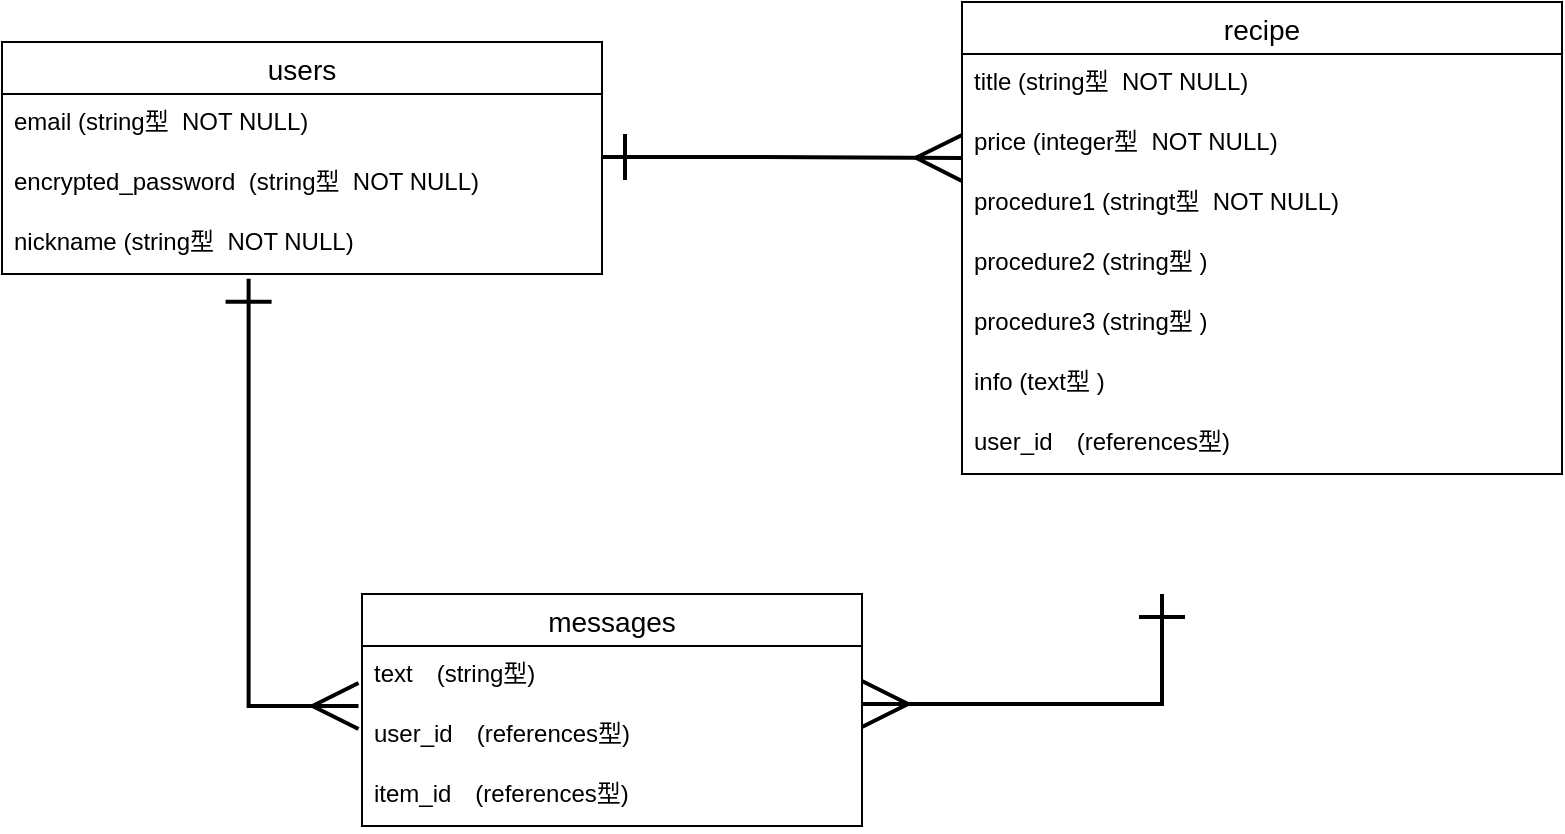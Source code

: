 <mxfile>
    <diagram id="FeykMf4rf8DvaXLAQlI2" name="ページ1">
        <mxGraphModel dx="255" dy="517" grid="1" gridSize="10" guides="1" tooltips="1" connect="1" arrows="1" fold="1" page="1" pageScale="1" pageWidth="827" pageHeight="1169" math="0" shadow="0">
            <root>
                <mxCell id="0"/>
                <mxCell id="1" parent="0"/>
                <mxCell id="28" value="users" style="swimlane;fontStyle=0;childLayout=stackLayout;horizontal=1;startSize=26;horizontalStack=0;resizeParent=1;resizeParentMax=0;resizeLast=0;collapsible=1;marginBottom=0;align=center;fontSize=14;" parent="1" vertex="1">
                    <mxGeometry x="20" y="100" width="300" height="116" as="geometry">
                        <mxRectangle x="50" y="80" width="60" height="26" as="alternateBounds"/>
                    </mxGeometry>
                </mxCell>
                <mxCell id="30" value="email (string型  NOT NULL)" style="text;strokeColor=none;fillColor=none;spacingLeft=4;spacingRight=4;overflow=hidden;rotatable=0;points=[[0,0.5],[1,0.5]];portConstraint=eastwest;fontSize=12;" parent="28" vertex="1">
                    <mxGeometry y="26" width="300" height="30" as="geometry"/>
                </mxCell>
                <mxCell id="31" value="encrypted_password  (string型  NOT NULL)" style="text;strokeColor=none;fillColor=none;spacingLeft=4;spacingRight=4;overflow=hidden;rotatable=0;points=[[0,0.5],[1,0.5]];portConstraint=eastwest;fontSize=12;" parent="28" vertex="1">
                    <mxGeometry y="56" width="300" height="30" as="geometry"/>
                </mxCell>
                <mxCell id="29" value="nickname (string型  NOT NULL)" style="text;strokeColor=none;fillColor=none;spacingLeft=4;spacingRight=4;overflow=hidden;rotatable=0;points=[[0,0.5],[1,0.5]];portConstraint=eastwest;fontSize=12;" parent="28" vertex="1">
                    <mxGeometry y="86" width="300" height="30" as="geometry"/>
                </mxCell>
                <mxCell id="36" value="recipe" style="swimlane;fontStyle=0;childLayout=stackLayout;horizontal=1;startSize=26;horizontalStack=0;resizeParent=1;resizeParentMax=0;resizeLast=0;collapsible=1;marginBottom=0;align=center;fontSize=14;" parent="1" vertex="1">
                    <mxGeometry x="500" y="80" width="300" height="236" as="geometry"/>
                </mxCell>
                <mxCell id="38" value="title (string型  NOT NULL)" style="text;strokeColor=none;spacingLeft=4;spacingRight=4;overflow=hidden;rotatable=0;points=[[0,0.5],[1,0.5]];portConstraint=eastwest;fontSize=12;" parent="36" vertex="1">
                    <mxGeometry y="26" width="300" height="30" as="geometry"/>
                </mxCell>
                <mxCell id="46" value="price (integer型  NOT NULL)" style="text;strokeColor=none;spacingLeft=4;spacingRight=4;overflow=hidden;rotatable=0;points=[[0,0.5],[1,0.5]];portConstraint=eastwest;fontSize=12;" parent="36" vertex="1">
                    <mxGeometry y="56" width="300" height="30" as="geometry"/>
                </mxCell>
                <mxCell id="39" value="procedure1 (stringt型  NOT NULL)" style="text;strokeColor=none;spacingLeft=4;spacingRight=4;overflow=hidden;rotatable=0;points=[[0,0.5],[1,0.5]];portConstraint=eastwest;fontSize=12;" parent="36" vertex="1">
                    <mxGeometry y="86" width="300" height="30" as="geometry"/>
                </mxCell>
                <mxCell id="102" value="procedure2 (string型 )" style="text;strokeColor=none;spacingLeft=4;spacingRight=4;overflow=hidden;rotatable=0;points=[[0,0.5],[1,0.5]];portConstraint=eastwest;fontSize=12;" vertex="1" parent="36">
                    <mxGeometry y="116" width="300" height="30" as="geometry"/>
                </mxCell>
                <mxCell id="103" value="procedure3 (string型 )" style="text;strokeColor=none;spacingLeft=4;spacingRight=4;overflow=hidden;rotatable=0;points=[[0,0.5],[1,0.5]];portConstraint=eastwest;fontSize=12;" vertex="1" parent="36">
                    <mxGeometry y="146" width="300" height="30" as="geometry"/>
                </mxCell>
                <mxCell id="104" value="info (text型 )" style="text;strokeColor=none;spacingLeft=4;spacingRight=4;overflow=hidden;rotatable=0;points=[[0,0.5],[1,0.5]];portConstraint=eastwest;fontSize=12;" vertex="1" parent="36">
                    <mxGeometry y="176" width="300" height="30" as="geometry"/>
                </mxCell>
                <mxCell id="80" value="user_id　(references型)" style="text;strokeColor=none;spacingLeft=4;spacingRight=4;overflow=hidden;rotatable=0;points=[[0,0.5],[1,0.5]];portConstraint=eastwest;fontSize=12;" parent="36" vertex="1">
                    <mxGeometry y="206" width="300" height="30" as="geometry"/>
                </mxCell>
                <mxCell id="95" value="messages" style="swimlane;fontStyle=0;childLayout=stackLayout;horizontal=1;startSize=26;horizontalStack=0;resizeParent=1;resizeParentMax=0;resizeLast=0;collapsible=1;marginBottom=0;align=center;fontSize=14;" parent="1" vertex="1">
                    <mxGeometry x="200" y="376" width="250" height="116" as="geometry"/>
                </mxCell>
                <mxCell id="97" value="text　(string型)" style="text;strokeColor=none;fillColor=none;spacingLeft=4;spacingRight=4;overflow=hidden;rotatable=0;points=[[0,0.5],[1,0.5]];portConstraint=eastwest;fontSize=12;" parent="95" vertex="1">
                    <mxGeometry y="26" width="250" height="30" as="geometry"/>
                </mxCell>
                <mxCell id="96" value="user_id　(references型)" style="text;strokeColor=none;fillColor=none;spacingLeft=4;spacingRight=4;overflow=hidden;rotatable=0;points=[[0,0.5],[1,0.5]];portConstraint=eastwest;fontSize=12;" parent="95" vertex="1">
                    <mxGeometry y="56" width="250" height="30" as="geometry"/>
                </mxCell>
                <mxCell id="99" value="item_id　(references型)" style="text;strokeColor=none;fillColor=none;spacingLeft=4;spacingRight=4;overflow=hidden;rotatable=0;points=[[0,0.5],[1,0.5]];portConstraint=eastwest;fontSize=12;" parent="95" vertex="1">
                    <mxGeometry y="86" width="250" height="30" as="geometry"/>
                </mxCell>
                <mxCell id="100" style="edgeStyle=orthogonalEdgeStyle;rounded=0;orthogonalLoop=1;jettySize=auto;html=1;endArrow=ERmany;endFill=0;startArrow=ERone;startFill=0;endSize=20;startSize=20;sourcePerimeterSpacing=0;strokeWidth=2;entryX=-0.007;entryY=1;entryDx=0;entryDy=0;entryPerimeter=0;exitX=0.411;exitY=1.08;exitDx=0;exitDy=0;exitPerimeter=0;" parent="1" target="97" edge="1" source="29">
                    <mxGeometry relative="1" as="geometry">
                        <mxPoint x="142.5" y="346" as="sourcePoint"/>
                        <mxPoint x="160" y="390" as="targetPoint"/>
                        <Array as="points">
                            <mxPoint x="143" y="432"/>
                        </Array>
                    </mxGeometry>
                </mxCell>
                <mxCell id="101" style="edgeStyle=orthogonalEdgeStyle;rounded=0;orthogonalLoop=1;jettySize=auto;html=1;endArrow=ERmany;endFill=0;startArrow=ERone;startFill=0;endSize=20;startSize=20;sourcePerimeterSpacing=0;strokeWidth=2;" parent="1" edge="1">
                    <mxGeometry relative="1" as="geometry">
                        <mxPoint x="600" y="376" as="sourcePoint"/>
                        <mxPoint x="450" y="431" as="targetPoint"/>
                        <Array as="points">
                            <mxPoint x="600" y="431"/>
                        </Array>
                    </mxGeometry>
                </mxCell>
                <mxCell id="106" style="edgeStyle=orthogonalEdgeStyle;rounded=0;orthogonalLoop=1;jettySize=auto;html=1;endArrow=ERmany;endFill=0;startArrow=ERone;startFill=0;endSize=20;startSize=20;sourcePerimeterSpacing=0;strokeWidth=2;" edge="1" parent="1">
                    <mxGeometry relative="1" as="geometry">
                        <mxPoint x="320" y="157.5" as="sourcePoint"/>
                        <mxPoint x="500" y="158" as="targetPoint"/>
                        <Array as="points">
                            <mxPoint x="390" y="157.5"/>
                        </Array>
                    </mxGeometry>
                </mxCell>
            </root>
        </mxGraphModel>
    </diagram>
</mxfile>